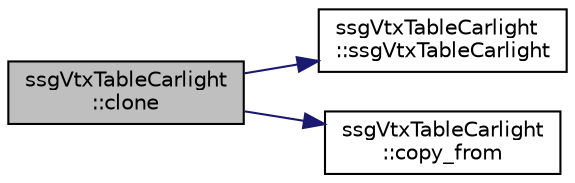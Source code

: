 digraph "ssgVtxTableCarlight::clone"
{
  edge [fontname="Helvetica",fontsize="10",labelfontname="Helvetica",labelfontsize="10"];
  node [fontname="Helvetica",fontsize="10",shape=record];
  rankdir="LR";
  Node1 [label="ssgVtxTableCarlight\l::clone",height=0.2,width=0.4,color="black", fillcolor="grey75", style="filled", fontcolor="black"];
  Node1 -> Node2 [color="midnightblue",fontsize="10",style="solid",fontname="Helvetica"];
  Node2 [label="ssgVtxTableCarlight\l::ssgVtxTableCarlight",height=0.2,width=0.4,color="black", fillcolor="white", style="filled",URL="$classssg_vtx_table_carlight.html#a12f3cc7686028639d99f48e8f8318bba"];
  Node1 -> Node3 [color="midnightblue",fontsize="10",style="solid",fontname="Helvetica"];
  Node3 [label="ssgVtxTableCarlight\l::copy_from",height=0.2,width=0.4,color="black", fillcolor="white", style="filled",URL="$classssg_vtx_table_carlight.html#aec7b986d2249d05cf405531c578fc841"];
}
